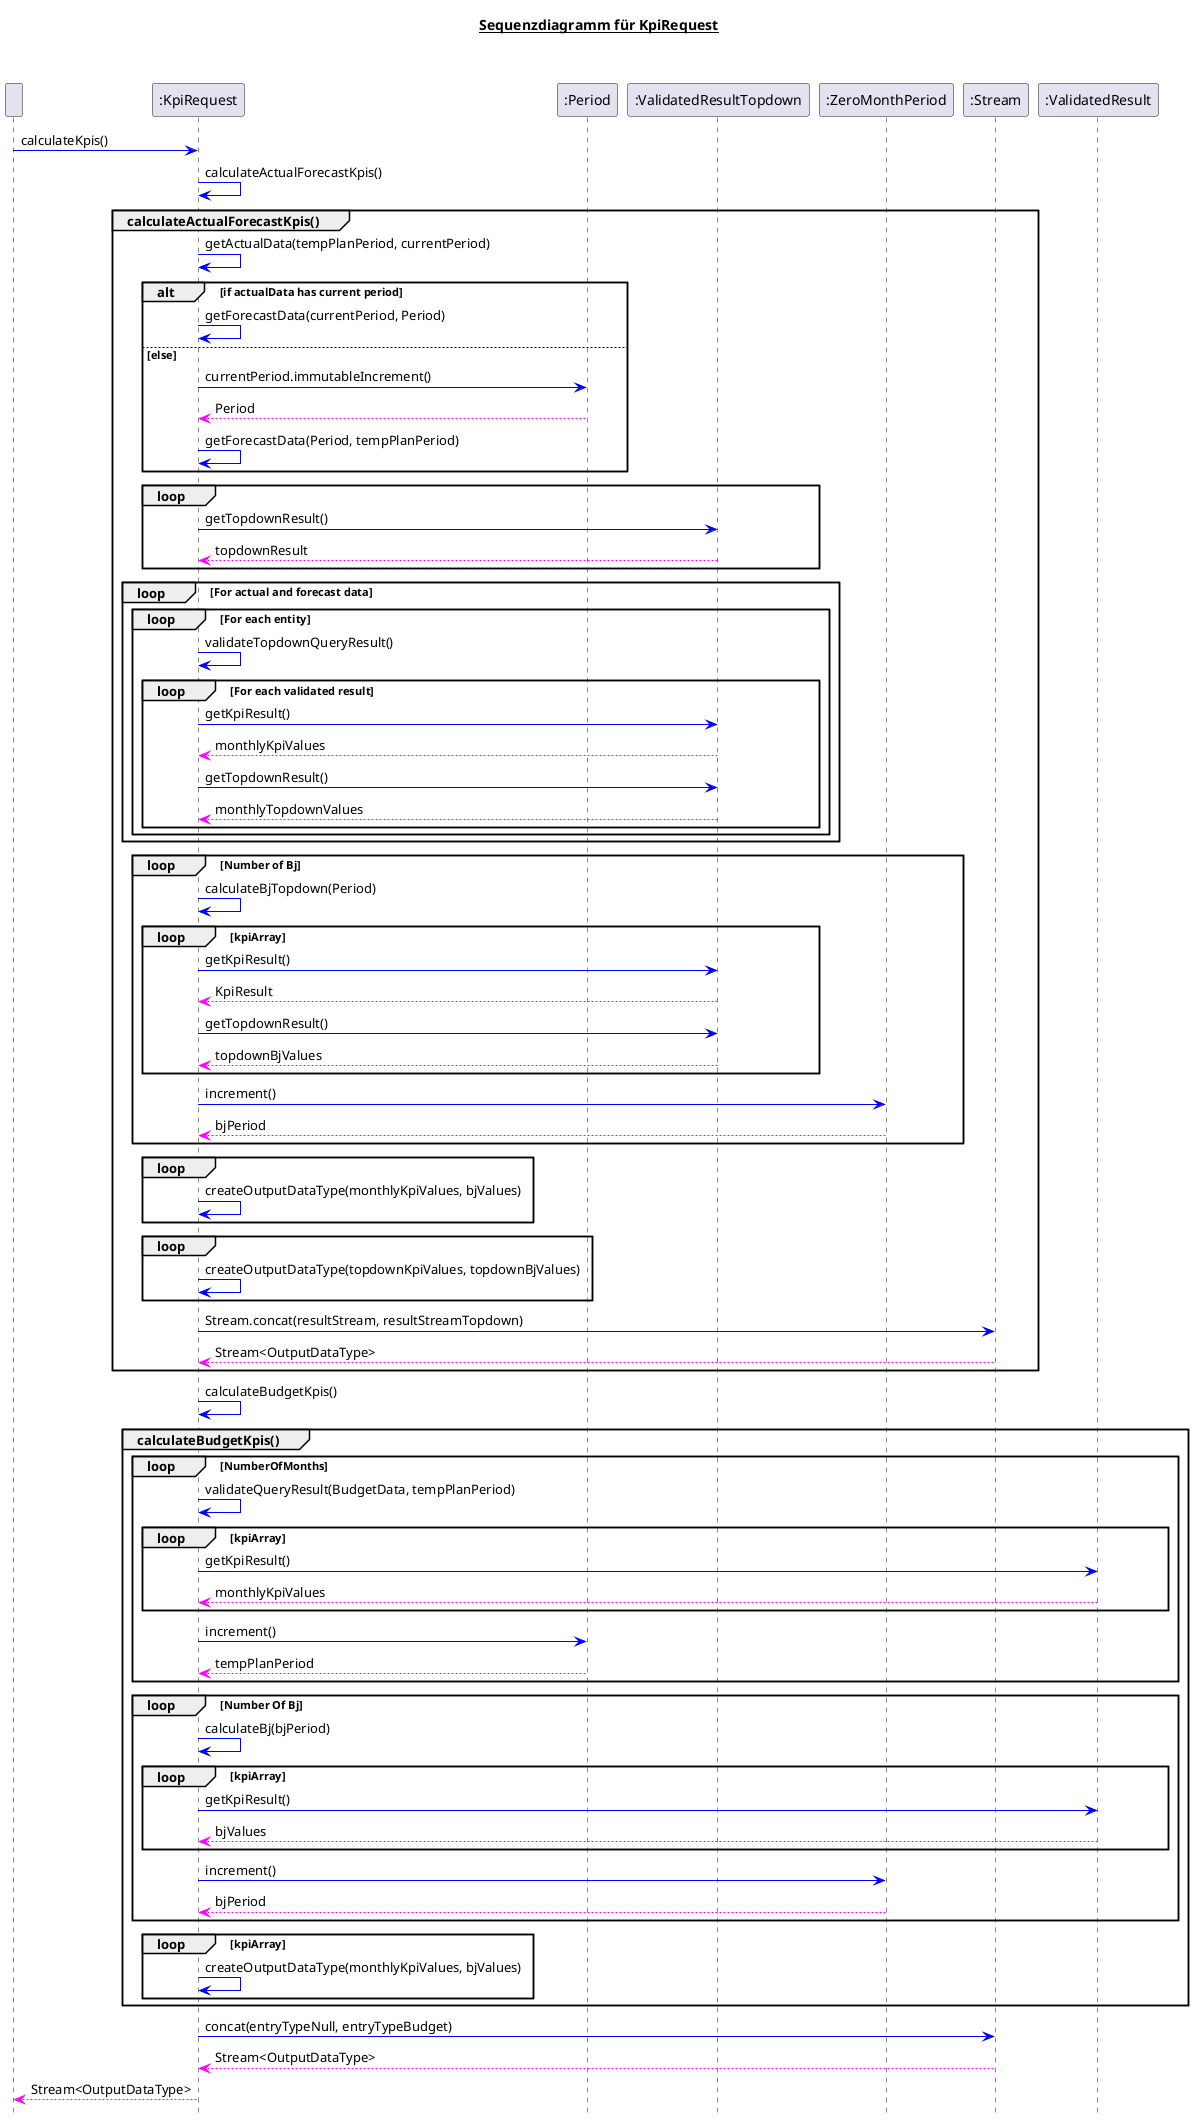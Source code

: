 @startuml
hide footbox

title __Sequenzdiagramm für KpiRequest__\n\n

participant  " "
participant  ":KpiRequest"
participant  ":Period"
participant  ":ValidatedResultTopdown"
participant  ":ZeroMonthPeriod"


" " -[#0000FF]> ":KpiRequest" : calculateKpis()

":KpiRequest" -[#0000FF]> ":KpiRequest" : calculateActualForecastKpis()
group calculateActualForecastKpis()
":KpiRequest" -[#0000FF]> ":KpiRequest" : getActualData(tempPlanPeriod, currentPeriod)
alt if actualData has current period
    ":KpiRequest" -[#0000FF]> ":KpiRequest" : getForecastData(currentPeriod, Period)
    else else
    ":KpiRequest" -[#0000FF]> ":Period" : currentPeriod.immutableIncrement()
    ":Period" --[#FF00FF]> ":KpiRequest" : Period
    ":KpiRequest" -[#0000FF]> ":KpiRequest" : getForecastData(Period, tempPlanPeriod)
end

loop
":KpiRequest" -[#0000FF]> ":ValidatedResultTopdown" : getTopdownResult()
":ValidatedResultTopdown" --[#FF00FF]> ":KpiRequest" : topdownResult
end

loop For actual and forecast data
   loop For each entity
         ":KpiRequest" -[#0000FF]> ":KpiRequest" : validateTopdownQueryResult()
        loop For each validated result
            ":KpiRequest" -[#0000FF]> ":ValidatedResultTopdown" : getKpiResult()
            ":ValidatedResultTopdown" --[#FF00FF]> ":KpiRequest" : monthlyKpiValues
            ":KpiRequest" -[#0000FF]> ":ValidatedResultTopdown" : getTopdownResult()
            ":ValidatedResultTopdown" --[#FF00FF]> ":KpiRequest" : monthlyTopdownValues
        end
   end
end

loop Number of Bj
    ":KpiRequest" -[#0000FF]> ":KpiRequest" : calculateBjTopdown(Period)
    loop kpiArray
        ":KpiRequest" -[#0000FF]> ":ValidatedResultTopdown" : getKpiResult()
        ":ValidatedResultTopdown" --[#FF00FF]> ":KpiRequest" : KpiResult
        ":KpiRequest" -[#0000FF]> ":ValidatedResultTopdown" : getTopdownResult()
        ":ValidatedResultTopdown" --[#FF00FF]> ":KpiRequest" : topdownBjValues
    end
    ":KpiRequest" -[#0000FF]> ":ZeroMonthPeriod" : increment()
    ":ZeroMonthPeriod" --[#FF00FF]> ":KpiRequest" : bjPeriod
end

loop
       ":KpiRequest" -[#0000FF]> ":KpiRequest" : createOutputDataType(monthlyKpiValues, bjValues)
end

loop
    ":KpiRequest" -[#0000FF]> ":KpiRequest" : createOutputDataType(topdownKpiValues, topdownBjValues)
end

":KpiRequest" -[#0000FF]> ":Stream" : Stream.concat(resultStream, resultStreamTopdown)
":Stream" --[#FF00FF]> ":KpiRequest" : Stream<OutputDataType>
end

":KpiRequest" -[#0000FF]> ":KpiRequest" : calculateBudgetKpis()
group calculateBudgetKpis()
loop NumberOfMonths
    ":KpiRequest" -[#0000FF]> ":KpiRequest" : validateQueryResult(BudgetData, tempPlanPeriod)
    loop kpiArray
        ":KpiRequest" -[#0000FF]> ":ValidatedResult" : getKpiResult()
        ":ValidatedResult" --[#FF00FF]> ":KpiRequest" : monthlyKpiValues
    end
        ":KpiRequest" -[#0000FF]> ":Period" : increment()
        ":Period" --[#FF00FF]> ":KpiRequest" : tempPlanPeriod
end

loop Number Of Bj
    ":KpiRequest" -[#0000FF]> ":KpiRequest" : calculateBj(bjPeriod)
    loop kpiArray
        ":KpiRequest" -[#0000FF]> ":ValidatedResult": getKpiResult()
        ":ValidatedResult" --[#FF00FF]> ":KpiRequest": bjValues
    end
    ":KpiRequest" -[#0000FF]> ":ZeroMonthPeriod" : increment()
    ":ZeroMonthPeriod" --[#FF00FF]> ":KpiRequest" : bjPeriod
end

loop kpiArray
    ":KpiRequest" -[#0000FF]> ":KpiRequest" : createOutputDataType(monthlyKpiValues, bjValues)
end
end

":KpiRequest" -[#0000FF]> ":Stream" : concat(entryTypeNull, entryTypeBudget)
":Stream" --[#FF00FF]> ":KpiRequest" : Stream<OutputDataType>

":KpiRequest" --[#FF00FF]> " " : Stream<OutputDataType>
@enduml
